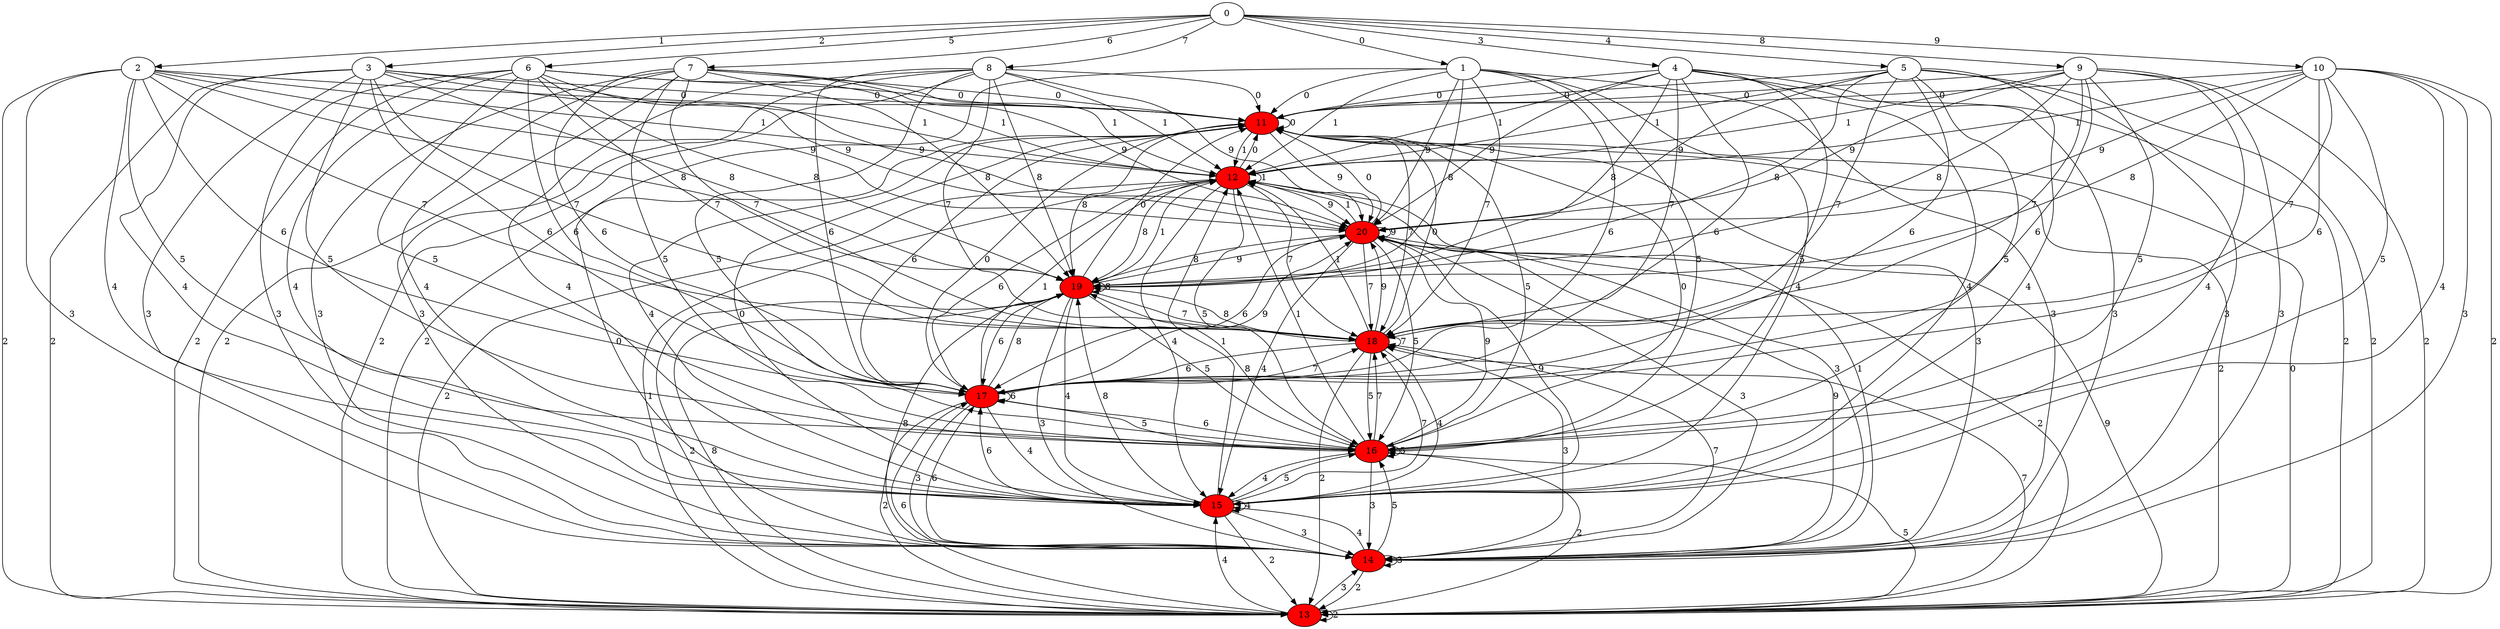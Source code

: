 digraph G{0 [label="0", style="filled", fillcolor="white", shape="oval"]
0 -> 1 [label="0"]
0 -> 2 [label="1"]
0 -> 3 [label="2"]
0 -> 4 [label="3"]
0 -> 5 [label="4"]
0 -> 6 [label="5"]
0 -> 7 [label="6"]
0 -> 8 [label="7"]
0 -> 9 [label="8"]
0 -> 10 [label="9"]
1 [label="1", style="filled", fillcolor="white", shape="oval"]
1 -> 11 [label="0"]
1 -> 12 [label="1"]
1 -> 13 [label="2"]
1 -> 14 [label="3"]
1 -> 15 [label="4"]
1 -> 16 [label="5"]
1 -> 17 [label="6"]
1 -> 18 [label="7"]
1 -> 19 [label="8"]
1 -> 20 [label="9"]
2 [label="2", style="filled", fillcolor="white", shape="oval"]
2 -> 11 [label="0"]
2 -> 12 [label="1"]
2 -> 13 [label="2"]
2 -> 14 [label="3"]
2 -> 15 [label="4"]
2 -> 16 [label="5"]
2 -> 17 [label="6"]
2 -> 18 [label="7"]
2 -> 19 [label="8"]
2 -> 20 [label="9"]
3 [label="3", style="filled", fillcolor="white", shape="oval"]
3 -> 11 [label="0"]
3 -> 12 [label="1"]
3 -> 13 [label="2"]
3 -> 14 [label="3"]
3 -> 15 [label="4"]
3 -> 16 [label="5"]
3 -> 17 [label="6"]
3 -> 18 [label="7"]
3 -> 19 [label="8"]
3 -> 20 [label="9"]
4 [label="4", style="filled", fillcolor="white", shape="oval"]
4 -> 11 [label="0"]
4 -> 12 [label="1"]
4 -> 13 [label="2"]
4 -> 14 [label="3"]
4 -> 15 [label="4"]
4 -> 16 [label="5"]
4 -> 17 [label="6"]
4 -> 18 [label="7"]
4 -> 19 [label="8"]
4 -> 20 [label="9"]
5 [label="5", style="filled", fillcolor="white", shape="oval"]
5 -> 11 [label="0"]
5 -> 12 [label="1"]
5 -> 13 [label="2"]
5 -> 14 [label="3"]
5 -> 15 [label="4"]
5 -> 16 [label="5"]
5 -> 17 [label="6"]
5 -> 18 [label="7"]
5 -> 19 [label="8"]
5 -> 20 [label="9"]
6 [label="6", style="filled", fillcolor="white", shape="oval"]
6 -> 11 [label="0"]
6 -> 12 [label="1"]
6 -> 13 [label="2"]
6 -> 14 [label="3"]
6 -> 15 [label="4"]
6 -> 16 [label="5"]
6 -> 17 [label="6"]
6 -> 18 [label="7"]
6 -> 19 [label="8"]
6 -> 20 [label="9"]
7 [label="7", style="filled", fillcolor="white", shape="oval"]
7 -> 11 [label="0"]
7 -> 12 [label="1"]
7 -> 13 [label="2"]
7 -> 14 [label="3"]
7 -> 15 [label="4"]
7 -> 16 [label="5"]
7 -> 17 [label="6"]
7 -> 18 [label="7"]
7 -> 19 [label="8"]
7 -> 20 [label="9"]
8 [label="8", style="filled", fillcolor="white", shape="oval"]
8 -> 11 [label="0"]
8 -> 12 [label="1"]
8 -> 13 [label="2"]
8 -> 14 [label="3"]
8 -> 15 [label="4"]
8 -> 16 [label="5"]
8 -> 17 [label="6"]
8 -> 18 [label="7"]
8 -> 19 [label="8"]
8 -> 20 [label="9"]
9 [label="9", style="filled", fillcolor="white", shape="oval"]
9 -> 11 [label="0"]
9 -> 12 [label="1"]
9 -> 13 [label="2"]
9 -> 14 [label="3"]
9 -> 15 [label="4"]
9 -> 16 [label="5"]
9 -> 17 [label="6"]
9 -> 18 [label="7"]
9 -> 19 [label="8"]
9 -> 20 [label="9"]
10 [label="10", style="filled", fillcolor="white", shape="oval"]
10 -> 11 [label="0"]
10 -> 12 [label="1"]
10 -> 13 [label="2"]
10 -> 14 [label="3"]
10 -> 15 [label="4"]
10 -> 16 [label="5"]
10 -> 17 [label="6"]
10 -> 18 [label="7"]
10 -> 19 [label="8"]
10 -> 20 [label="9"]
11 [label="11", style="filled", fillcolor="red", shape="oval"]
11 -> 11 [label="0"]
11 -> 12 [label="1"]
11 -> 13 [label="2"]
11 -> 14 [label="3"]
11 -> 15 [label="4"]
11 -> 16 [label="5"]
11 -> 17 [label="6"]
11 -> 18 [label="7"]
11 -> 19 [label="8"]
11 -> 20 [label="9"]
12 [label="12", style="filled", fillcolor="red", shape="oval"]
12 -> 11 [label="0"]
12 -> 12 [label="1"]
12 -> 13 [label="2"]
12 -> 14 [label="3"]
12 -> 15 [label="4"]
12 -> 16 [label="5"]
12 -> 17 [label="6"]
12 -> 18 [label="7"]
12 -> 19 [label="8"]
12 -> 20 [label="9"]
13 [label="13", style="filled", fillcolor="red", shape="oval"]
13 -> 11 [label="0"]
13 -> 12 [label="1"]
13 -> 13 [label="2"]
13 -> 14 [label="3"]
13 -> 15 [label="4"]
13 -> 16 [label="5"]
13 -> 17 [label="6"]
13 -> 18 [label="7"]
13 -> 19 [label="8"]
13 -> 20 [label="9"]
14 [label="14", style="filled", fillcolor="red", shape="oval"]
14 -> 11 [label="0"]
14 -> 12 [label="1"]
14 -> 13 [label="2"]
14 -> 14 [label="3"]
14 -> 15 [label="4"]
14 -> 16 [label="5"]
14 -> 17 [label="6"]
14 -> 18 [label="7"]
14 -> 19 [label="8"]
14 -> 20 [label="9"]
15 [label="15", style="filled", fillcolor="red", shape="oval"]
15 -> 11 [label="0"]
15 -> 12 [label="1"]
15 -> 13 [label="2"]
15 -> 14 [label="3"]
15 -> 15 [label="4"]
15 -> 16 [label="5"]
15 -> 17 [label="6"]
15 -> 18 [label="7"]
15 -> 19 [label="8"]
15 -> 20 [label="9"]
16 [label="16", style="filled", fillcolor="red", shape="oval"]
16 -> 11 [label="0"]
16 -> 12 [label="1"]
16 -> 13 [label="2"]
16 -> 14 [label="3"]
16 -> 15 [label="4"]
16 -> 16 [label="5"]
16 -> 17 [label="6"]
16 -> 18 [label="7"]
16 -> 19 [label="8"]
16 -> 20 [label="9"]
17 [label="17", style="filled", fillcolor="red", shape="oval"]
17 -> 11 [label="0"]
17 -> 12 [label="1"]
17 -> 13 [label="2"]
17 -> 14 [label="3"]
17 -> 15 [label="4"]
17 -> 16 [label="5"]
17 -> 17 [label="6"]
17 -> 18 [label="7"]
17 -> 19 [label="8"]
17 -> 20 [label="9"]
18 [label="18", style="filled", fillcolor="red", shape="oval"]
18 -> 11 [label="0"]
18 -> 12 [label="1"]
18 -> 13 [label="2"]
18 -> 14 [label="3"]
18 -> 15 [label="4"]
18 -> 16 [label="5"]
18 -> 17 [label="6"]
18 -> 18 [label="7"]
18 -> 19 [label="8"]
18 -> 20 [label="9"]
19 [label="19", style="filled", fillcolor="red", shape="oval"]
19 -> 11 [label="0"]
19 -> 12 [label="1"]
19 -> 13 [label="2"]
19 -> 14 [label="3"]
19 -> 15 [label="4"]
19 -> 16 [label="5"]
19 -> 17 [label="6"]
19 -> 18 [label="7"]
19 -> 19 [label="8"]
19 -> 20 [label="9"]
20 [label="20", style="filled", fillcolor="red", shape="oval"]
20 -> 11 [label="0"]
20 -> 12 [label="1"]
20 -> 13 [label="2"]
20 -> 14 [label="3"]
20 -> 15 [label="4"]
20 -> 16 [label="5"]
20 -> 17 [label="6"]
20 -> 18 [label="7"]
20 -> 19 [label="8"]
20 -> 20 [label="9"]
}